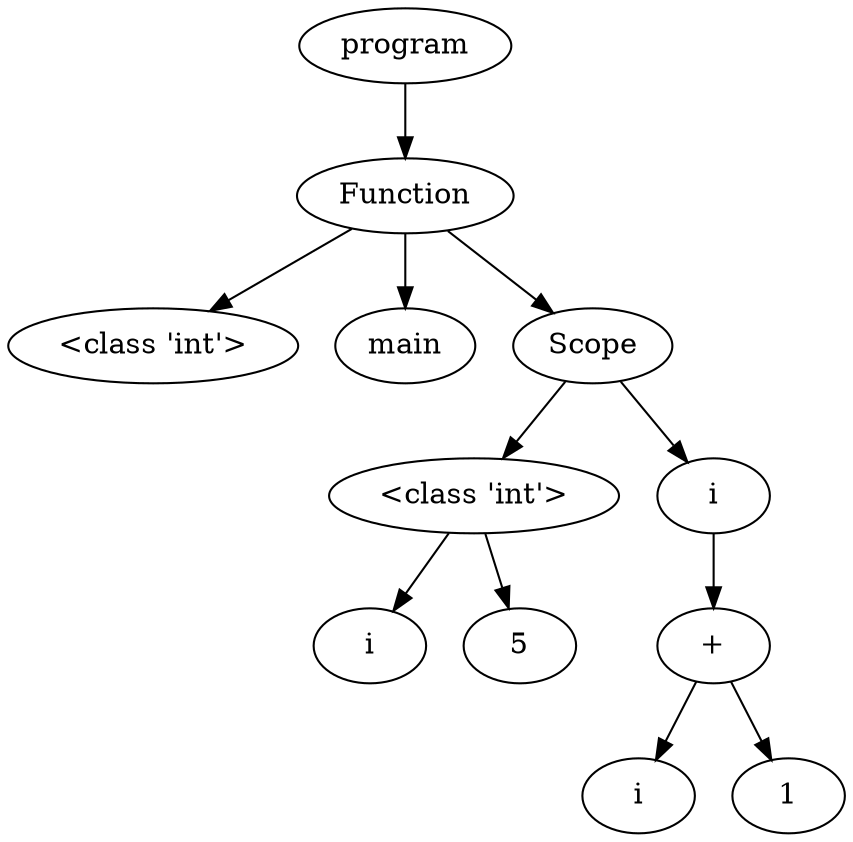 digraph G { 
"<AST.AST object at 0x00000205777BDDC0> (0)"[label="program"]
"<AST.ASTFunction object at 0x00000205777BD2B0> (1)"[label="Function"]
"<AST.AST object at 0x00000205777BDDC0> (0)"->"<AST.ASTFunction object at 0x00000205777BD2B0> (1)"
"<AST.ASTFunction object at 0x00000205777BD2B0> (1)"[label="Function"]
"<AST.ASTDataType object at 0x00000205777BD8B0> (2)"[label="<class 'int'>"]
"<AST.ASTFunction object at 0x00000205777BD2B0> (1)"->"<AST.ASTDataType object at 0x00000205777BD8B0> (2)"
"<AST.ASTFunctionName object at 0x00000205777BD610> (2)"[label="main"]
"<AST.ASTFunction object at 0x00000205777BD2B0> (1)"->"<AST.ASTFunctionName object at 0x00000205777BD610> (2)"
"<AST.ASTScope object at 0x00000205777BDBB0> (2)"[label="Scope"]
"<AST.ASTFunction object at 0x00000205777BD2B0> (1)"->"<AST.ASTScope object at 0x00000205777BDBB0> (2)"
"<AST.ASTScope object at 0x00000205777BDBB0> (2)"[label="Scope"]
"<AST.ASTDataType object at 0x00000205777BD4C0> (3)"[label="<class 'int'>"]
"<AST.ASTScope object at 0x00000205777BDBB0> (2)"->"<AST.ASTDataType object at 0x00000205777BD4C0> (3)"
"<AST.ASTDataType object at 0x00000205777BD4C0> (3)"[label="<class 'int'>"]
"<AST.ASTVariable object at 0x00000205777BDC10> (4)"[label="i"]
"<AST.ASTDataType object at 0x00000205777BD4C0> (3)"->"<AST.ASTVariable object at 0x00000205777BDC10> (4)"
"<AST.ASTInt object at 0x00000205777BDB80> (4)"[label="5"]
"<AST.ASTDataType object at 0x00000205777BD4C0> (3)"->"<AST.ASTInt object at 0x00000205777BDB80> (4)"
"<AST.ASTVariable object at 0x00000205777BD160> (3)"[label="i"]
"<AST.ASTScope object at 0x00000205777BDBB0> (2)"->"<AST.ASTVariable object at 0x00000205777BD160> (3)"
"<AST.ASTVariable object at 0x00000205777BD160> (3)"[label="i"]
"<AST.ASTOperator object at 0x00000205777BD2E0> (4)"[label="+"]
"<AST.ASTVariable object at 0x00000205777BD160> (3)"->"<AST.ASTOperator object at 0x00000205777BD2E0> (4)"
"<AST.ASTOperator object at 0x00000205777BD2E0> (4)"[label="+"]
"<AST.ASTVariable object at 0x00000205777BD5E0> (5)"[label="i"]
"<AST.ASTOperator object at 0x00000205777BD2E0> (4)"->"<AST.ASTVariable object at 0x00000205777BD5E0> (5)"
"<AST.ASTInt object at 0x00000205777BD520> (5)"[label="1"]
"<AST.ASTOperator object at 0x00000205777BD2E0> (4)"->"<AST.ASTInt object at 0x00000205777BD520> (5)"
}